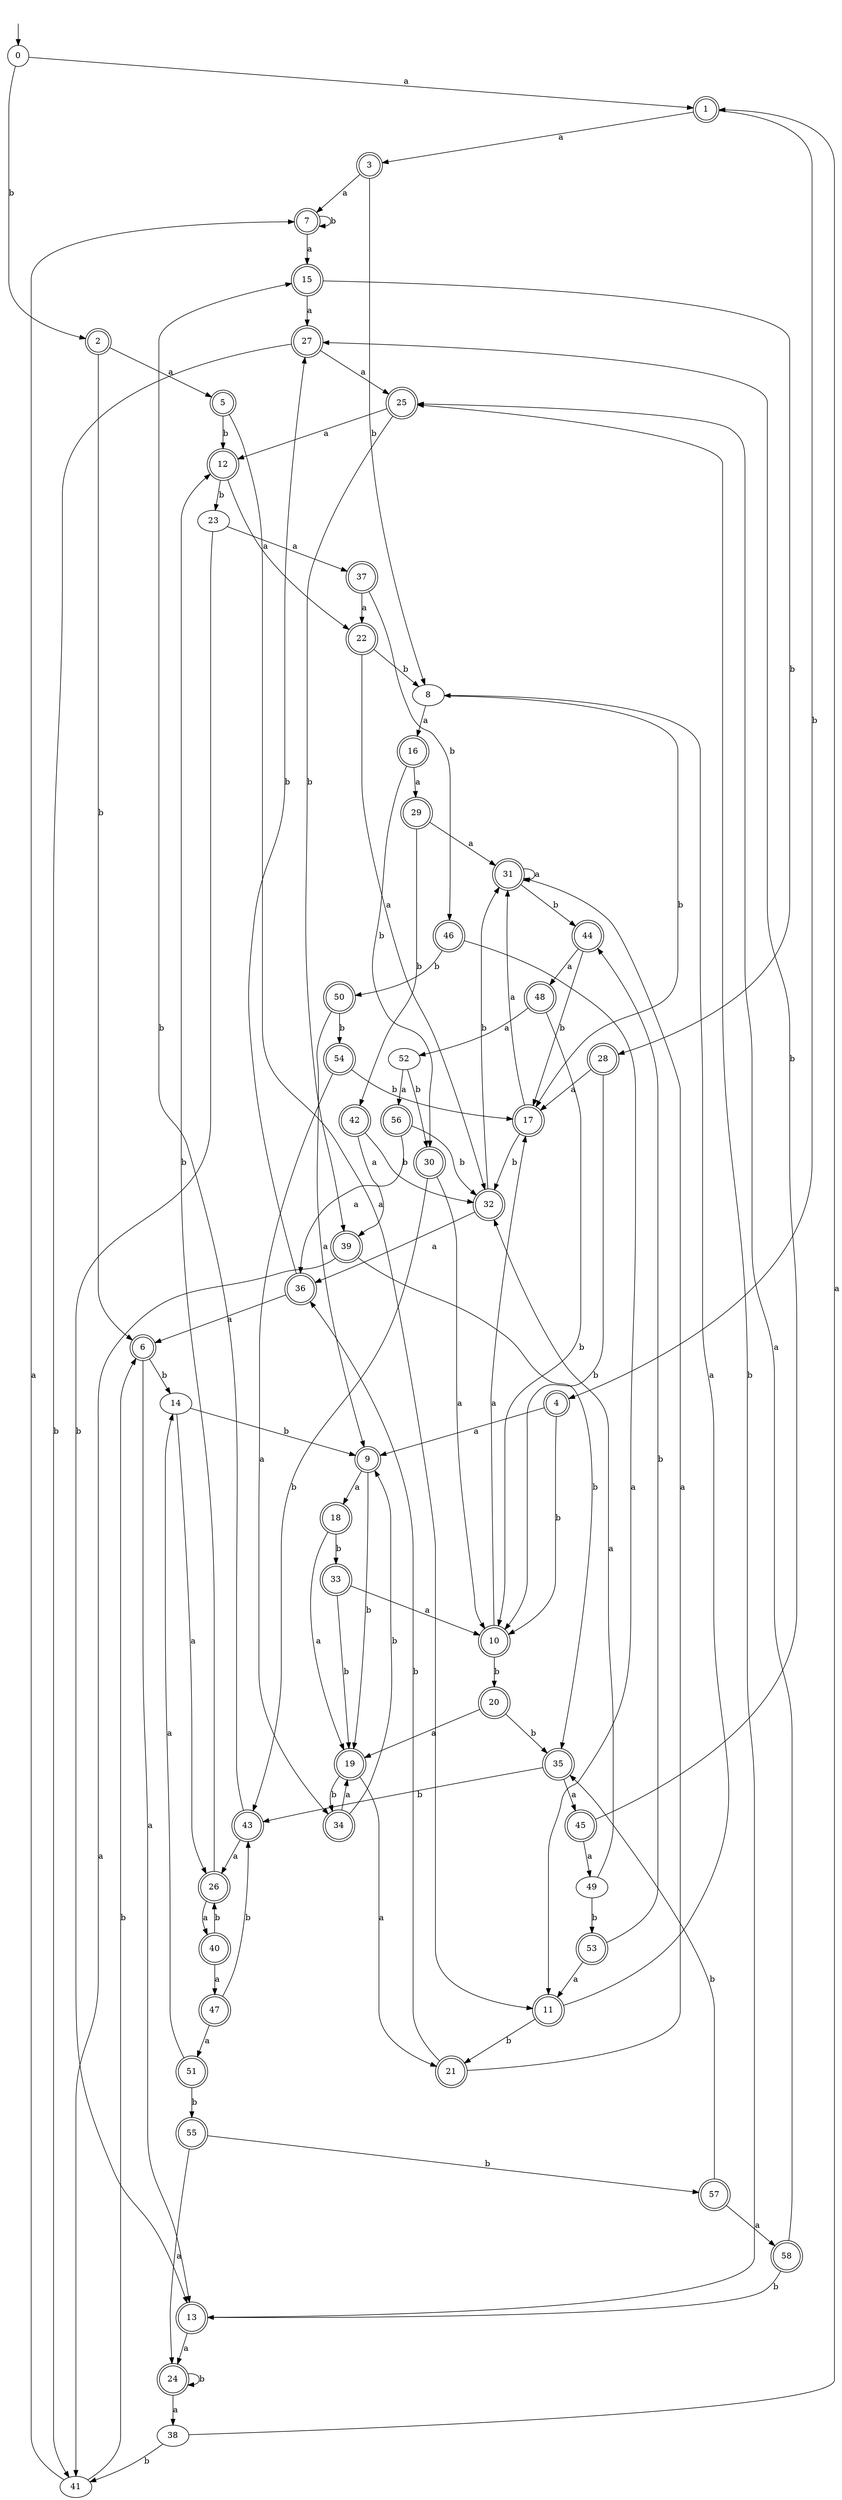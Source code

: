 digraph RandomDFA {
  __start0 [label="", shape=none];
  __start0 -> 0 [label=""];
  0 [shape=circle]
  0 -> 1 [label="a"]
  0 -> 2 [label="b"]
  1 [shape=doublecircle]
  1 -> 3 [label="a"]
  1 -> 4 [label="b"]
  2 [shape=doublecircle]
  2 -> 5 [label="a"]
  2 -> 6 [label="b"]
  3 [shape=doublecircle]
  3 -> 7 [label="a"]
  3 -> 8 [label="b"]
  4 [shape=doublecircle]
  4 -> 9 [label="a"]
  4 -> 10 [label="b"]
  5 [shape=doublecircle]
  5 -> 11 [label="a"]
  5 -> 12 [label="b"]
  6 [shape=doublecircle]
  6 -> 13 [label="a"]
  6 -> 14 [label="b"]
  7 [shape=doublecircle]
  7 -> 15 [label="a"]
  7 -> 7 [label="b"]
  8
  8 -> 16 [label="a"]
  8 -> 17 [label="b"]
  9 [shape=doublecircle]
  9 -> 18 [label="a"]
  9 -> 19 [label="b"]
  10 [shape=doublecircle]
  10 -> 17 [label="a"]
  10 -> 20 [label="b"]
  11 [shape=doublecircle]
  11 -> 8 [label="a"]
  11 -> 21 [label="b"]
  12 [shape=doublecircle]
  12 -> 22 [label="a"]
  12 -> 23 [label="b"]
  13 [shape=doublecircle]
  13 -> 24 [label="a"]
  13 -> 25 [label="b"]
  14
  14 -> 26 [label="a"]
  14 -> 9 [label="b"]
  15 [shape=doublecircle]
  15 -> 27 [label="a"]
  15 -> 28 [label="b"]
  16 [shape=doublecircle]
  16 -> 29 [label="a"]
  16 -> 30 [label="b"]
  17 [shape=doublecircle]
  17 -> 31 [label="a"]
  17 -> 32 [label="b"]
  18 [shape=doublecircle]
  18 -> 19 [label="a"]
  18 -> 33 [label="b"]
  19 [shape=doublecircle]
  19 -> 21 [label="a"]
  19 -> 34 [label="b"]
  20 [shape=doublecircle]
  20 -> 19 [label="a"]
  20 -> 35 [label="b"]
  21 [shape=doublecircle]
  21 -> 31 [label="a"]
  21 -> 36 [label="b"]
  22 [shape=doublecircle]
  22 -> 32 [label="a"]
  22 -> 8 [label="b"]
  23
  23 -> 37 [label="a"]
  23 -> 13 [label="b"]
  24 [shape=doublecircle]
  24 -> 38 [label="a"]
  24 -> 24 [label="b"]
  25 [shape=doublecircle]
  25 -> 12 [label="a"]
  25 -> 39 [label="b"]
  26 [shape=doublecircle]
  26 -> 40 [label="a"]
  26 -> 12 [label="b"]
  27 [shape=doublecircle]
  27 -> 25 [label="a"]
  27 -> 41 [label="b"]
  28 [shape=doublecircle]
  28 -> 17 [label="a"]
  28 -> 10 [label="b"]
  29 [shape=doublecircle]
  29 -> 31 [label="a"]
  29 -> 42 [label="b"]
  30 [shape=doublecircle]
  30 -> 10 [label="a"]
  30 -> 43 [label="b"]
  31 [shape=doublecircle]
  31 -> 31 [label="a"]
  31 -> 44 [label="b"]
  32 [shape=doublecircle]
  32 -> 36 [label="a"]
  32 -> 31 [label="b"]
  33 [shape=doublecircle]
  33 -> 10 [label="a"]
  33 -> 19 [label="b"]
  34 [shape=doublecircle]
  34 -> 19 [label="a"]
  34 -> 9 [label="b"]
  35 [shape=doublecircle]
  35 -> 45 [label="a"]
  35 -> 43 [label="b"]
  36 [shape=doublecircle]
  36 -> 6 [label="a"]
  36 -> 27 [label="b"]
  37 [shape=doublecircle]
  37 -> 22 [label="a"]
  37 -> 46 [label="b"]
  38
  38 -> 1 [label="a"]
  38 -> 41 [label="b"]
  39 [shape=doublecircle]
  39 -> 41 [label="a"]
  39 -> 35 [label="b"]
  40 [shape=doublecircle]
  40 -> 47 [label="a"]
  40 -> 26 [label="b"]
  41
  41 -> 7 [label="a"]
  41 -> 6 [label="b"]
  42 [shape=doublecircle]
  42 -> 39 [label="a"]
  42 -> 32 [label="b"]
  43 [shape=doublecircle]
  43 -> 26 [label="a"]
  43 -> 15 [label="b"]
  44 [shape=doublecircle]
  44 -> 48 [label="a"]
  44 -> 17 [label="b"]
  45 [shape=doublecircle]
  45 -> 49 [label="a"]
  45 -> 27 [label="b"]
  46 [shape=doublecircle]
  46 -> 11 [label="a"]
  46 -> 50 [label="b"]
  47 [shape=doublecircle]
  47 -> 51 [label="a"]
  47 -> 43 [label="b"]
  48 [shape=doublecircle]
  48 -> 52 [label="a"]
  48 -> 10 [label="b"]
  49
  49 -> 32 [label="a"]
  49 -> 53 [label="b"]
  50 [shape=doublecircle]
  50 -> 9 [label="a"]
  50 -> 54 [label="b"]
  51 [shape=doublecircle]
  51 -> 14 [label="a"]
  51 -> 55 [label="b"]
  52
  52 -> 56 [label="a"]
  52 -> 30 [label="b"]
  53 [shape=doublecircle]
  53 -> 11 [label="a"]
  53 -> 44 [label="b"]
  54 [shape=doublecircle]
  54 -> 34 [label="a"]
  54 -> 17 [label="b"]
  55 [shape=doublecircle]
  55 -> 24 [label="a"]
  55 -> 57 [label="b"]
  56 [shape=doublecircle]
  56 -> 36 [label="a"]
  56 -> 32 [label="b"]
  57 [shape=doublecircle]
  57 -> 58 [label="a"]
  57 -> 35 [label="b"]
  58 [shape=doublecircle]
  58 -> 25 [label="a"]
  58 -> 13 [label="b"]
}
